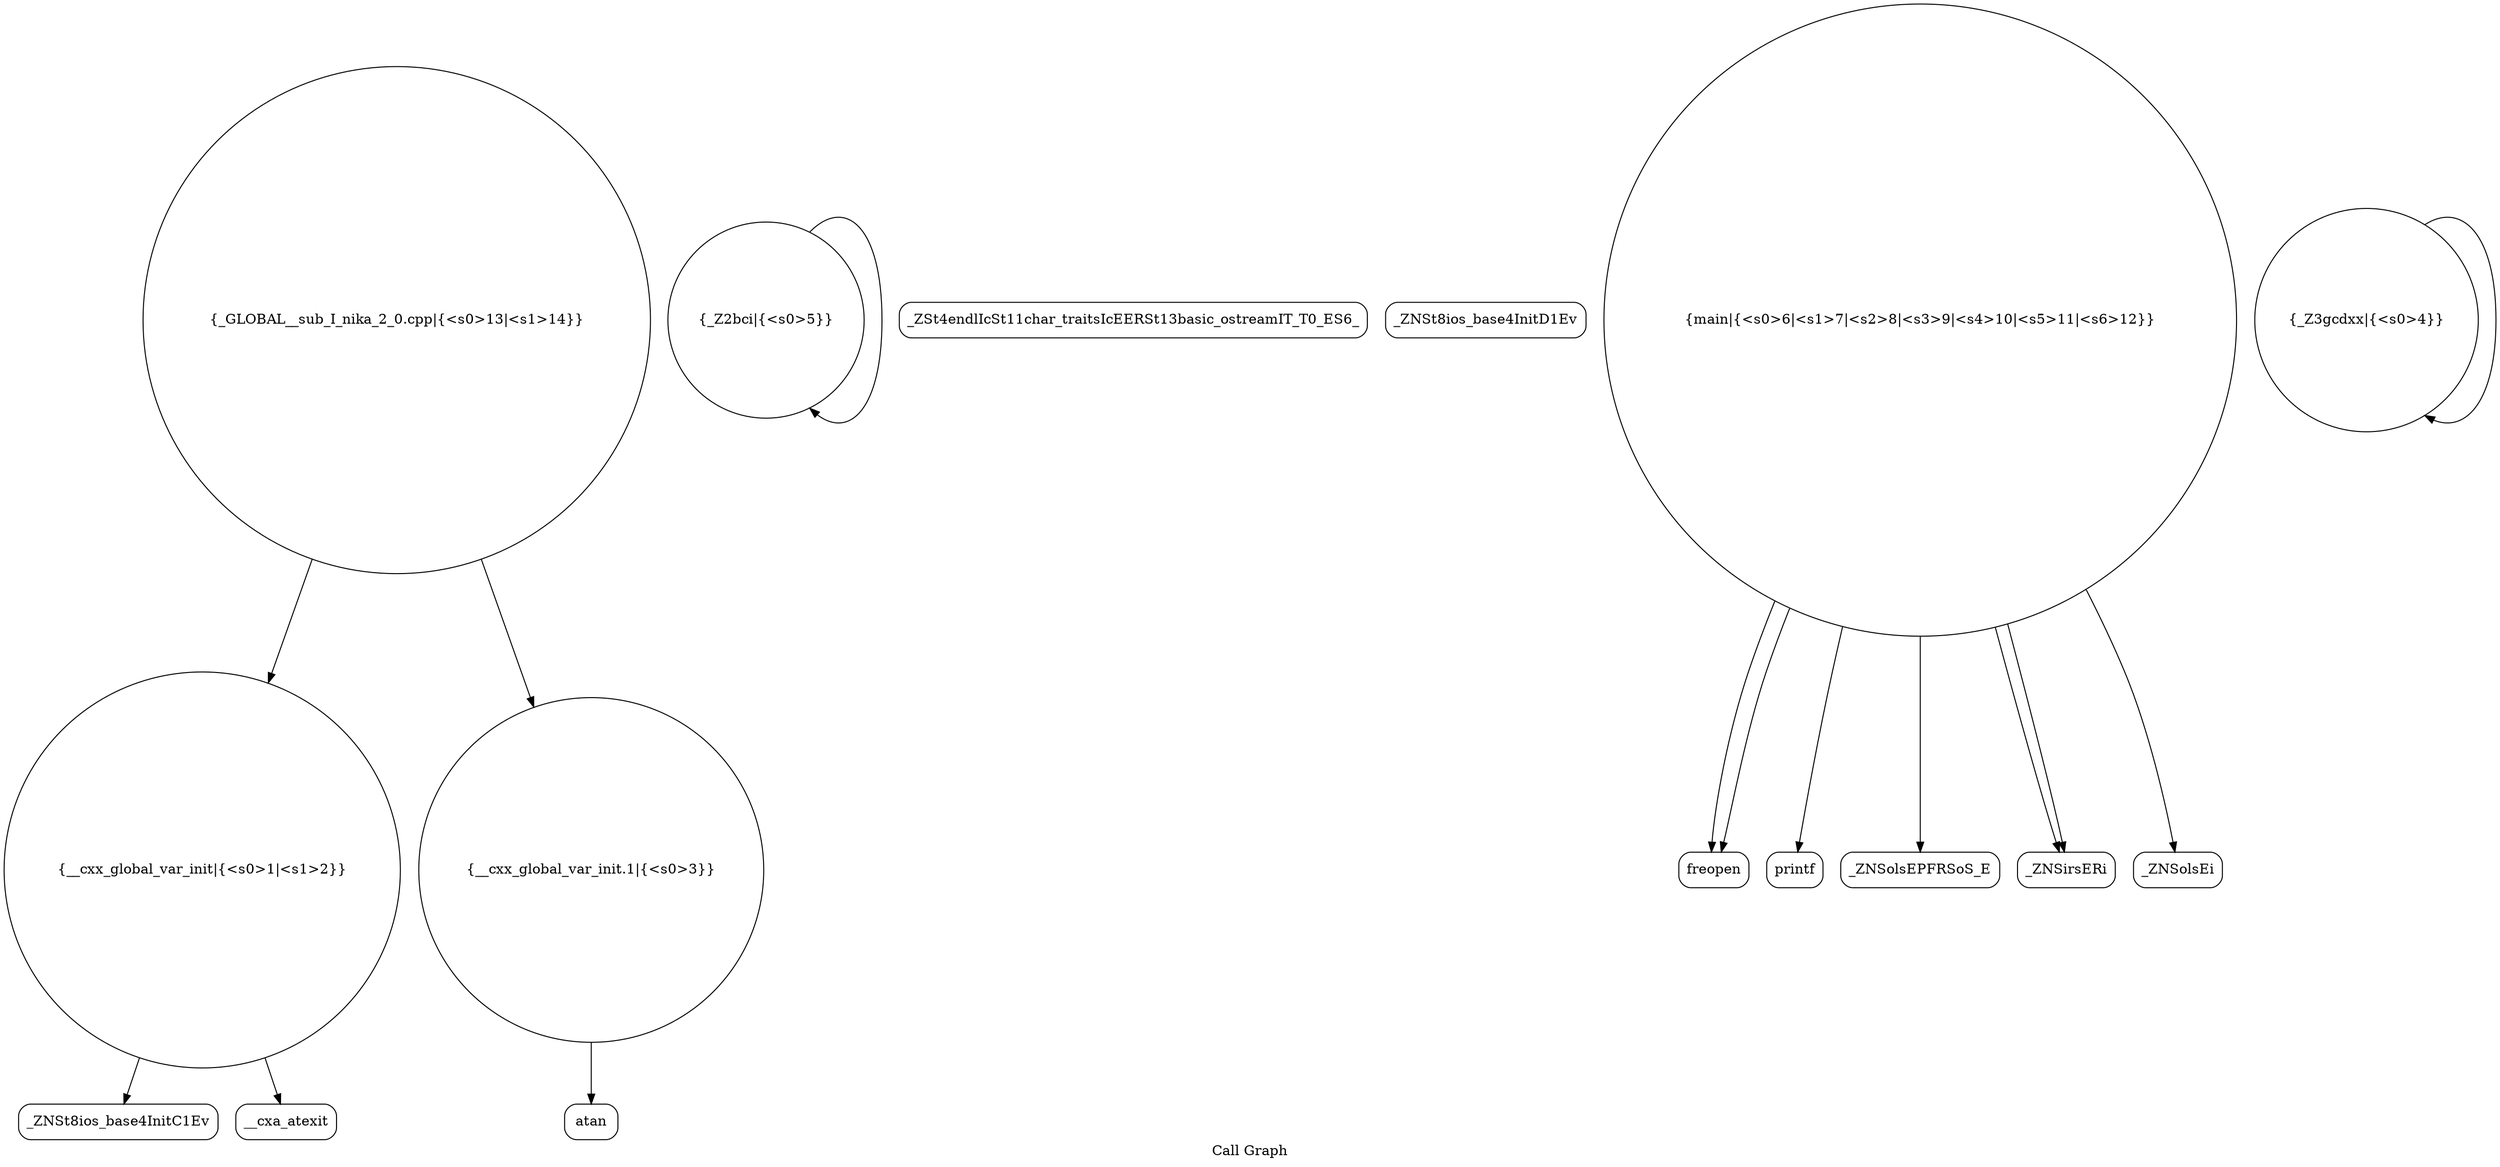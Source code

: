 digraph "Call Graph" {
	label="Call Graph";

	Node0x561069aa4380 [shape=record,shape=circle,label="{__cxx_global_var_init|{<s0>1|<s1>2}}"];
	Node0x561069aa4380:s0 -> Node0x561069aa4810[color=black];
	Node0x561069aa4380:s1 -> Node0x561069aa4910[color=black];
	Node0x561069aa4b10 [shape=record,shape=circle,label="{_Z2bci|{<s0>5}}"];
	Node0x561069aa4b10:s0 -> Node0x561069aa4b10[color=black];
	Node0x561069aa4e90 [shape=record,shape=Mrecord,label="{_ZSt4endlIcSt11char_traitsIcEERSt13basic_ostreamIT_T0_ES6_}"];
	Node0x561069aa4890 [shape=record,shape=Mrecord,label="{_ZNSt8ios_base4InitD1Ev}"];
	Node0x561069aa4c10 [shape=record,shape=Mrecord,label="{freopen}"];
	Node0x561069aa4990 [shape=record,shape=circle,label="{__cxx_global_var_init.1|{<s0>3}}"];
	Node0x561069aa4990:s0 -> Node0x561069aa4a10[color=black];
	Node0x561069aa4d10 [shape=record,shape=Mrecord,label="{printf}"];
	Node0x561069aa4a90 [shape=record,shape=circle,label="{_Z3gcdxx|{<s0>4}}"];
	Node0x561069aa4a90:s0 -> Node0x561069aa4a90[color=black];
	Node0x561069aa4e10 [shape=record,shape=Mrecord,label="{_ZNSolsEPFRSoS_E}"];
	Node0x561069aa4810 [shape=record,shape=Mrecord,label="{_ZNSt8ios_base4InitC1Ev}"];
	Node0x561069aa4b90 [shape=record,shape=circle,label="{main|{<s0>6|<s1>7|<s2>8|<s3>9|<s4>10|<s5>11|<s6>12}}"];
	Node0x561069aa4b90:s0 -> Node0x561069aa4c10[color=black];
	Node0x561069aa4b90:s1 -> Node0x561069aa4c10[color=black];
	Node0x561069aa4b90:s2 -> Node0x561069aa4c90[color=black];
	Node0x561069aa4b90:s3 -> Node0x561069aa4c90[color=black];
	Node0x561069aa4b90:s4 -> Node0x561069aa4d10[color=black];
	Node0x561069aa4b90:s5 -> Node0x561069aa4d90[color=black];
	Node0x561069aa4b90:s6 -> Node0x561069aa4e10[color=black];
	Node0x561069aa4f10 [shape=record,shape=circle,label="{_GLOBAL__sub_I_nika_2_0.cpp|{<s0>13|<s1>14}}"];
	Node0x561069aa4f10:s0 -> Node0x561069aa4380[color=black];
	Node0x561069aa4f10:s1 -> Node0x561069aa4990[color=black];
	Node0x561069aa4910 [shape=record,shape=Mrecord,label="{__cxa_atexit}"];
	Node0x561069aa4c90 [shape=record,shape=Mrecord,label="{_ZNSirsERi}"];
	Node0x561069aa4a10 [shape=record,shape=Mrecord,label="{atan}"];
	Node0x561069aa4d90 [shape=record,shape=Mrecord,label="{_ZNSolsEi}"];
}
